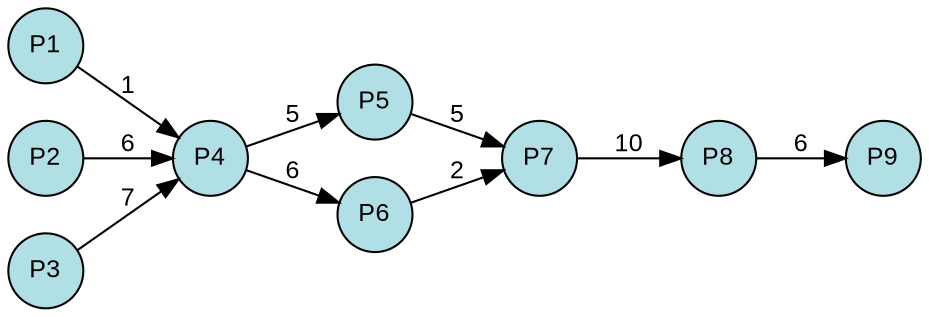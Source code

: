 digraph {
  splines=true;
node [margin=0 fontname=arial fontcolor=black fontsize=12 shape=circle width=0.5 fixedsize=true style=filled fillcolor=powderblue]
  1 [label="P1"]
  2 [label="P2"]
  3 [label="P3"]
  4 [label="P4"]
  5 [label="P5"]
  6 [label="P6"]
  7 [label="P7"]
  8 [label="P8"]
  9 [label="P9"]
rankdir=LR
edge [margin=0 fontname=arial fontcolor=black fontsize=12]
	1 -> 4 [label="1"]
	2 -> 4 [label="6"]
	3 -> 4 [label="7"]
	4 -> 5 [label="5"]
	4 -> 6 [label="6"]
	5 -> 7 [label="5"]
	6 -> 7 [label="2"]
	7 -> 8 [label="10"]
	8 -> 9 [label="6"]
	{rank=same  1, 2, 3 }
	{rank=same  4 }
	{rank=same  5, 6 }
	{rank=same  7 }
	{rank=same  8 }
	{rank=same  9 }
} 
